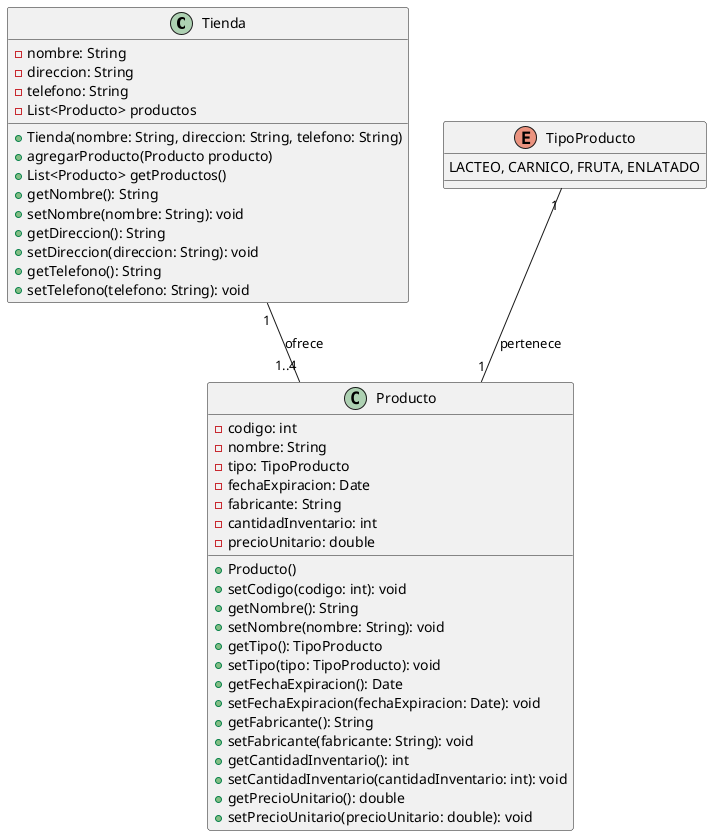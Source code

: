 @startuml

class Tienda {
    - nombre: String
    - direccion: String
    - telefono: String
    
    + Tienda(nombre: String, direccion: String, telefono: String)
    + getNombre(): String
    + setNombre(nombre: String): void
    + getDireccion(): String
    + setDireccion(direccion: String): void
    + getTelefono(): String
    + setTelefono(telefono: String): void
}
@startuml

class Tienda {
    - nombre: String
    - direccion: String
    - telefono: String
    - List<Producto> productos
    
    + Tienda(nombre: String, direccion: String, telefono: String)
    + agregarProducto(Producto producto)
    + List<Producto> getProductos()
    + getNombre(): String
    + setNombre(nombre: String): void
    + getDireccion(): String
    + setDireccion(direccion: String): void
    + getTelefono(): String
    + setTelefono(telefono: String): void
}

class Producto {
    - codigo: int
    - nombre: String
    - tipo: TipoProducto
    - fechaExpiracion: Date
    - fabricante: String
    - cantidadInventario: int
    - precioUnitario: double
    
    + Producto()
    + setCodigo(codigo: int): void
    + getNombre(): String
    + setNombre(nombre: String): void
    + getTipo(): TipoProducto
    + setTipo(tipo: TipoProducto): void
    + getFechaExpiracion(): Date
    + setFechaExpiracion(fechaExpiracion: Date): void
    + getFabricante(): String
    + setFabricante(fabricante: String): void
    + getCantidadInventario(): int
    + setCantidadInventario(cantidadInventario: int): void
    + getPrecioUnitario(): double
    + setPrecioUnitario(precioUnitario: double): void
}

enum TipoProducto {
    LACTEO, CARNICO, FRUTA, ENLATADO
}

TipoProducto "1" -- "1" Producto: pertenece
Tienda "1" -- "1..4" Producto : ofrece


@enduml


